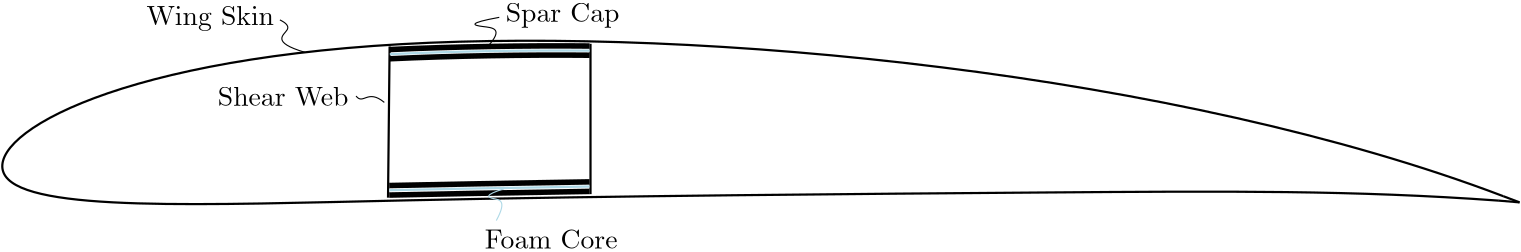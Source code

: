 <?xml version="1.0"?>
<!DOCTYPE ipe SYSTEM "ipe.dtd">
<ipe version="70206" creator="Ipe 7.2.7">
<info created="D:20170414100050" modified="D:20171023005350"/>
<ipestyle name="basic">
<symbol name="arrow/arc(spx)">
<path stroke="sym-stroke" fill="sym-stroke" pen="sym-pen">
0 0 m
-1 0.333 l
-1 -0.333 l
h
</path>
</symbol>
<symbol name="arrow/farc(spx)">
<path stroke="sym-stroke" fill="white" pen="sym-pen">
0 0 m
-1 0.333 l
-1 -0.333 l
h
</path>
</symbol>
<symbol name="arrow/ptarc(spx)">
<path stroke="sym-stroke" fill="sym-stroke" pen="sym-pen">
0 0 m
-1 0.333 l
-0.8 0 l
-1 -0.333 l
h
</path>
</symbol>
<symbol name="arrow/fptarc(spx)">
<path stroke="sym-stroke" fill="white" pen="sym-pen">
0 0 m
-1 0.333 l
-0.8 0 l
-1 -0.333 l
h
</path>
</symbol>
<symbol name="mark/circle(sx)" transformations="translations">
<path fill="sym-stroke">
0.6 0 0 0.6 0 0 e
0.4 0 0 0.4 0 0 e
</path>
</symbol>
<symbol name="mark/disk(sx)" transformations="translations">
<path fill="sym-stroke">
0.6 0 0 0.6 0 0 e
</path>
</symbol>
<symbol name="mark/fdisk(sfx)" transformations="translations">
<group>
<path fill="sym-fill">
0.5 0 0 0.5 0 0 e
</path>
<path fill="sym-stroke" fillrule="eofill">
0.6 0 0 0.6 0 0 e
0.4 0 0 0.4 0 0 e
</path>
</group>
</symbol>
<symbol name="mark/box(sx)" transformations="translations">
<path fill="sym-stroke" fillrule="eofill">
-0.6 -0.6 m
0.6 -0.6 l
0.6 0.6 l
-0.6 0.6 l
h
-0.4 -0.4 m
0.4 -0.4 l
0.4 0.4 l
-0.4 0.4 l
h
</path>
</symbol>
<symbol name="mark/square(sx)" transformations="translations">
<path fill="sym-stroke">
-0.6 -0.6 m
0.6 -0.6 l
0.6 0.6 l
-0.6 0.6 l
h
</path>
</symbol>
<symbol name="mark/fsquare(sfx)" transformations="translations">
<group>
<path fill="sym-fill">
-0.5 -0.5 m
0.5 -0.5 l
0.5 0.5 l
-0.5 0.5 l
h
</path>
<path fill="sym-stroke" fillrule="eofill">
-0.6 -0.6 m
0.6 -0.6 l
0.6 0.6 l
-0.6 0.6 l
h
-0.4 -0.4 m
0.4 -0.4 l
0.4 0.4 l
-0.4 0.4 l
h
</path>
</group>
</symbol>
<symbol name="mark/cross(sx)" transformations="translations">
<group>
<path fill="sym-stroke">
-0.43 -0.57 m
0.57 0.43 l
0.43 0.57 l
-0.57 -0.43 l
h
</path>
<path fill="sym-stroke">
-0.43 0.57 m
0.57 -0.43 l
0.43 -0.57 l
-0.57 0.43 l
h
</path>
</group>
</symbol>
<symbol name="arrow/fnormal(spx)">
<path stroke="sym-stroke" fill="white" pen="sym-pen">
0 0 m
-1 0.333 l
-1 -0.333 l
h
</path>
</symbol>
<symbol name="arrow/pointed(spx)">
<path stroke="sym-stroke" fill="sym-stroke" pen="sym-pen">
0 0 m
-1 0.333 l
-0.8 0 l
-1 -0.333 l
h
</path>
</symbol>
<symbol name="arrow/fpointed(spx)">
<path stroke="sym-stroke" fill="white" pen="sym-pen">
0 0 m
-1 0.333 l
-0.8 0 l
-1 -0.333 l
h
</path>
</symbol>
<symbol name="arrow/linear(spx)">
<path stroke="sym-stroke" pen="sym-pen">
-1 0.333 m
0 0 l
-1 -0.333 l
</path>
</symbol>
<symbol name="arrow/fdouble(spx)">
<path stroke="sym-stroke" fill="white" pen="sym-pen">
0 0 m
-1 0.333 l
-1 -0.333 l
h
-1 0 m
-2 0.333 l
-2 -0.333 l
h
</path>
</symbol>
<symbol name="arrow/double(spx)">
<path stroke="sym-stroke" fill="sym-stroke" pen="sym-pen">
0 0 m
-1 0.333 l
-1 -0.333 l
h
-1 0 m
-2 0.333 l
-2 -0.333 l
h
</path>
</symbol>
<pen name="heavier" value="0.8"/>
<pen name="fat" value="1.2"/>
<pen name="ultrafat" value="2"/>
<symbolsize name="large" value="5"/>
<symbolsize name="small" value="2"/>
<symbolsize name="tiny" value="1.1"/>
<arrowsize name="large" value="10"/>
<arrowsize name="small" value="5"/>
<arrowsize name="tiny" value="3"/>
<color name="red" value="1 0 0"/>
<color name="green" value="0 1 0"/>
<color name="blue" value="0 0 1"/>
<color name="yellow" value="1 1 0"/>
<color name="orange" value="1 0.647 0"/>
<color name="gold" value="1 0.843 0"/>
<color name="purple" value="0.627 0.125 0.941"/>
<color name="gray" value="0.745"/>
<color name="brown" value="0.647 0.165 0.165"/>
<color name="navy" value="0 0 0.502"/>
<color name="pink" value="1 0.753 0.796"/>
<color name="seagreen" value="0.18 0.545 0.341"/>
<color name="turquoise" value="0.251 0.878 0.816"/>
<color name="violet" value="0.933 0.51 0.933"/>
<color name="darkblue" value="0 0 0.545"/>
<color name="darkcyan" value="0 0.545 0.545"/>
<color name="darkgray" value="0.663"/>
<color name="darkgreen" value="0 0.392 0"/>
<color name="darkmagenta" value="0.545 0 0.545"/>
<color name="darkorange" value="1 0.549 0"/>
<color name="darkred" value="0.545 0 0"/>
<color name="lightblue" value="0.678 0.847 0.902"/>
<color name="lightcyan" value="0.878 1 1"/>
<color name="lightgray" value="0.827"/>
<color name="lightgreen" value="0.565 0.933 0.565"/>
<color name="lightyellow" value="1 1 0.878"/>
<dashstyle name="dashed" value="[4] 0"/>
<dashstyle name="dotted" value="[1 3] 0"/>
<dashstyle name="dash dotted" value="[4 2 1 2] 0"/>
<dashstyle name="dash dot dotted" value="[4 2 1 2 1 2] 0"/>
<textsize name="large" value="\large"/>
<textsize name="Large" value="\Large"/>
<textsize name="LARGE" value="\LARGE"/>
<textsize name="huge" value="\huge"/>
<textsize name="Huge" value="\Huge"/>
<textsize name="small" value="\small"/>
<textsize name="footnote" value="\footnotesize"/>
<textsize name="tiny" value="\tiny"/>
<textstyle name="center" begin="\begin{center}" end="\end{center}"/>
<textstyle name="itemize" begin="\begin{itemize}" end="\end{itemize}"/>
<textstyle name="item" begin="\begin{itemize}\item{}" end="\end{itemize}"/>
<gridsize name="4 pts" value="4"/>
<gridsize name="8 pts (~3 mm)" value="8"/>
<gridsize name="16 pts (~6 mm)" value="16"/>
<gridsize name="32 pts (~12 mm)" value="32"/>
<gridsize name="10 pts (~3.5 mm)" value="10"/>
<gridsize name="20 pts (~7 mm)" value="20"/>
<gridsize name="14 pts (~5 mm)" value="14"/>
<gridsize name="28 pts (~10 mm)" value="28"/>
<gridsize name="56 pts (~20 mm)" value="56"/>
<anglesize name="90 deg" value="90"/>
<anglesize name="60 deg" value="60"/>
<anglesize name="45 deg" value="45"/>
<anglesize name="30 deg" value="30"/>
<anglesize name="22.5 deg" value="22.5"/>
<opacity name="10%" value="0.1"/>
<opacity name="30%" value="0.3"/>
<opacity name="50%" value="0.5"/>
<opacity name="75%" value="0.75"/>
<tiling name="falling" angle="-60" step="4" width="1"/>
<tiling name="rising" angle="30" step="4" width="1"/>
</ipestyle>
<page>
<layer name="alpha"/>
<view layers="alpha" active="alpha"/>
<group layer="alpha" matrix="0.99791 0 0 0.806051 1.21022 119.074">
<path matrix="1.54005 -0.0199381 0.0450219 3.47757 -232.613 -1426.83" stroke="black" pen="heavier">
505.79 592.687 m
429.045 608.15
205.112 618.459
120.922 587.532
240.621 590.969
411.864 592.687
470.854 593.259
504.644 592.114 c
</path>
<path matrix="0.802317 0 0 0.807557 112.901 119.797" stroke="black" pen="heavier">
571.174 622.173 m
580.852 621.174 l
580.852 621.174 l
</path>
<path matrix="0.701585 0 0 0.706761 170.955 183.063" stroke="black" pen="heavier">
573.045 624.176 m
581.387 620.278 l
</path>
</group>
<path matrix="4.67564 0 0 1.02977 -623.882 -19.1724" stroke="black" pen="heavier">
170.242 675.173 m
170.12 622.317 l
</path>
<path matrix="0.0109111 0 0 1.02123 241.747 -13.8812" stroke="black" pen="heavier">
245.804 676.578 m
246.225 623.588 l
</path>
<path stroke="black">
141.598 674.006 m
129.098 677.711
139.205 682.764
133.386 685.214
132.62 685.674 c
</path>
<path stroke="black">
170.198 655.965 m
164.167 661.019
162.635 654.893
160.032 658.262 c
</path>
<path matrix="1.09507 0 0 0.871639 -18.9991 88.1318" stroke="black">
206.558 674.289 m
212.405 682.152
204.136 682.458
199.848 684.142
210.567 686.593 c
</path>
<text matrix="1 0 0 1 -12.4606 -3.63625" transformations="translations" pos="97.0262 687.464" stroke="black" type="label" width="45.939" height="6.926" depth="1.93" valign="baseline">Wing Skin</text>
<text matrix="1 0 0 1 -5.18108 -4.49027" transformations="translations" pos="219.076 689.51" stroke="black" type="label" width="44.306" height="6.815" depth="1.93" valign="baseline">Spar Cap </text>
<text matrix="1 0 0 1 16.3248 -49.8603" transformations="translations" pos="190.062 653.242" stroke="black" type="label" width="47.765" height="6.808" depth="0" valign="baseline">Foam Core</text>
<text matrix="1 0 0 1 -24.889 -0.184366" transformations="translations" pos="135.143 654.969" stroke="black" type="label" width="47.074" height="6.918" depth="0" valign="baseline">Shear Web</text>
<path matrix="1 0 0 1 0.267686 -4.99842" stroke="black" pen="ultrafat">
171.916 676.68 m
193.988 677.722
221.417 678.171
243.859 677.951 c
</path>
<path matrix="1 0 0 1 0.230361 -1.68844" stroke="black" pen="ultrafat">
171.916 676.68 m
193.988 677.722
221.417 678.171
243.859 677.951 c
</path>
<path matrix="1 0 0 1 0.00756762 5.47662" stroke="black" pen="ultrafat">
171.958 620.566 m
190.25 620.959
215.016 621.423
244.081 621.886 c
</path>
<path matrix="1 0 0 1 0.00722194 2.04431" stroke="black" pen="ultrafat">
171.958 620.566 m
190.25 620.959
215.016 621.423
244.081 621.886 c
</path>
<path matrix="1 0 0 1 0.00042034 3.80289" stroke="lightblue" pen="heavier">
171.958 620.566 m
190.25 620.959
215.016 621.423
244.081 621.886 c
</path>
<path matrix="1 0 0 1 0.267529 -3.35794" stroke="lightblue" pen="heavier">
171.916 676.68 m
193.988 677.722
221.417 678.171
243.859 677.951 c
</path>
<path matrix="0.682286 0 0 0.927722 69.5832 -12.1156" stroke="lightblue">
206.558 674.289 m
212.405 682.152
204.136 682.458
199.848 684.142
210.567 686.593 c
</path>
</page>
</ipe>
